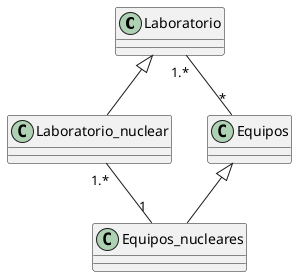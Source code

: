 @startuml Laboratorio
class Laboratorio{

}
class Laboratorio_nuclear{

}
class Equipos{

}
class Equipos_nucleares{

}

Laboratorio <|-- Laboratorio_nuclear
Equipos <|-- Equipos_nucleares
Laboratorio_nuclear "1.*" -- "1" Equipos_nucleares
Laboratorio "1.*" -- "*" Equipos

@enduml